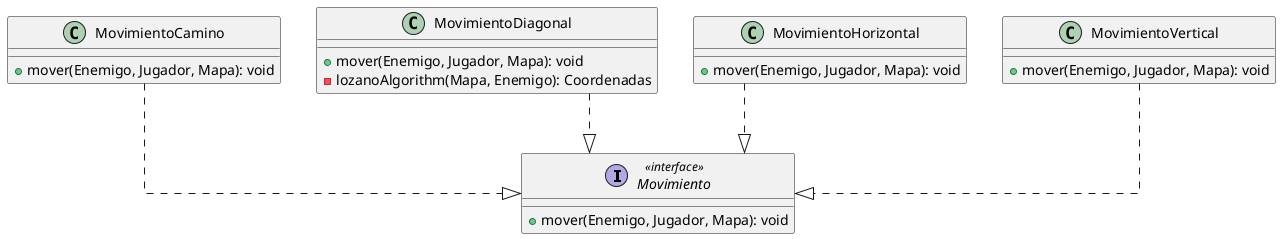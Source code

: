 @startuml
top to bottom direction
skinparam linetype ortho

interface Movimiento << interface >> {
  + mover(Enemigo, Jugador, Mapa): void
}
class MovimientoCamino {
  + mover(Enemigo, Jugador, Mapa): void
}
class MovimientoDiagonal {
  + mover(Enemigo, Jugador, Mapa): void
  - lozanoAlgorithm(Mapa, Enemigo): Coordenadas
}
class MovimientoHorizontal {
  + mover(Enemigo, Jugador, Mapa): void
}
class MovimientoVertical {
  + mover(Enemigo, Jugador, Mapa): void
}

MovimientoCamino      ..|>  Movimiento
MovimientoDiagonal    ..|>  Movimiento
MovimientoHorizontal  ..|>  Movimiento
MovimientoVertical    ..|>  Movimiento
@enduml
